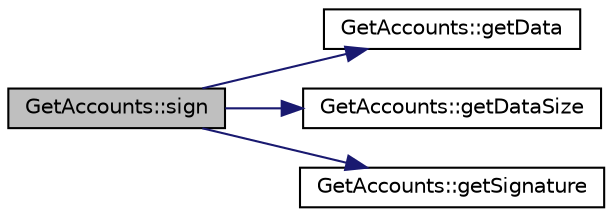 digraph "GetAccounts::sign"
{
  edge [fontname="Helvetica",fontsize="10",labelfontname="Helvetica",labelfontsize="10"];
  node [fontname="Helvetica",fontsize="10",shape=record];
  rankdir="LR";
  Node10 [label="GetAccounts::sign",height=0.2,width=0.4,color="black", fillcolor="grey75", style="filled", fontcolor="black"];
  Node10 -> Node11 [color="midnightblue",fontsize="10",style="solid",fontname="Helvetica"];
  Node11 [label="GetAccounts::getData",height=0.2,width=0.4,color="black", fillcolor="white", style="filled",URL="$class_get_accounts.html#aa4c07e1d33378e9ff8917e4ef5d948ed",tooltip="Get pointer to command data structure. "];
  Node10 -> Node12 [color="midnightblue",fontsize="10",style="solid",fontname="Helvetica"];
  Node12 [label="GetAccounts::getDataSize",height=0.2,width=0.4,color="black", fillcolor="white", style="filled",URL="$class_get_accounts.html#affb1830ac662431d117479880a3142a5",tooltip="Get data struct size. Without signature. "];
  Node10 -> Node13 [color="midnightblue",fontsize="10",style="solid",fontname="Helvetica"];
  Node13 [label="GetAccounts::getSignature",height=0.2,width=0.4,color="black", fillcolor="white", style="filled",URL="$class_get_accounts.html#ad068885253c8b740bfe84957fbbae0c9",tooltip="Get pointer to signature data. "];
}
